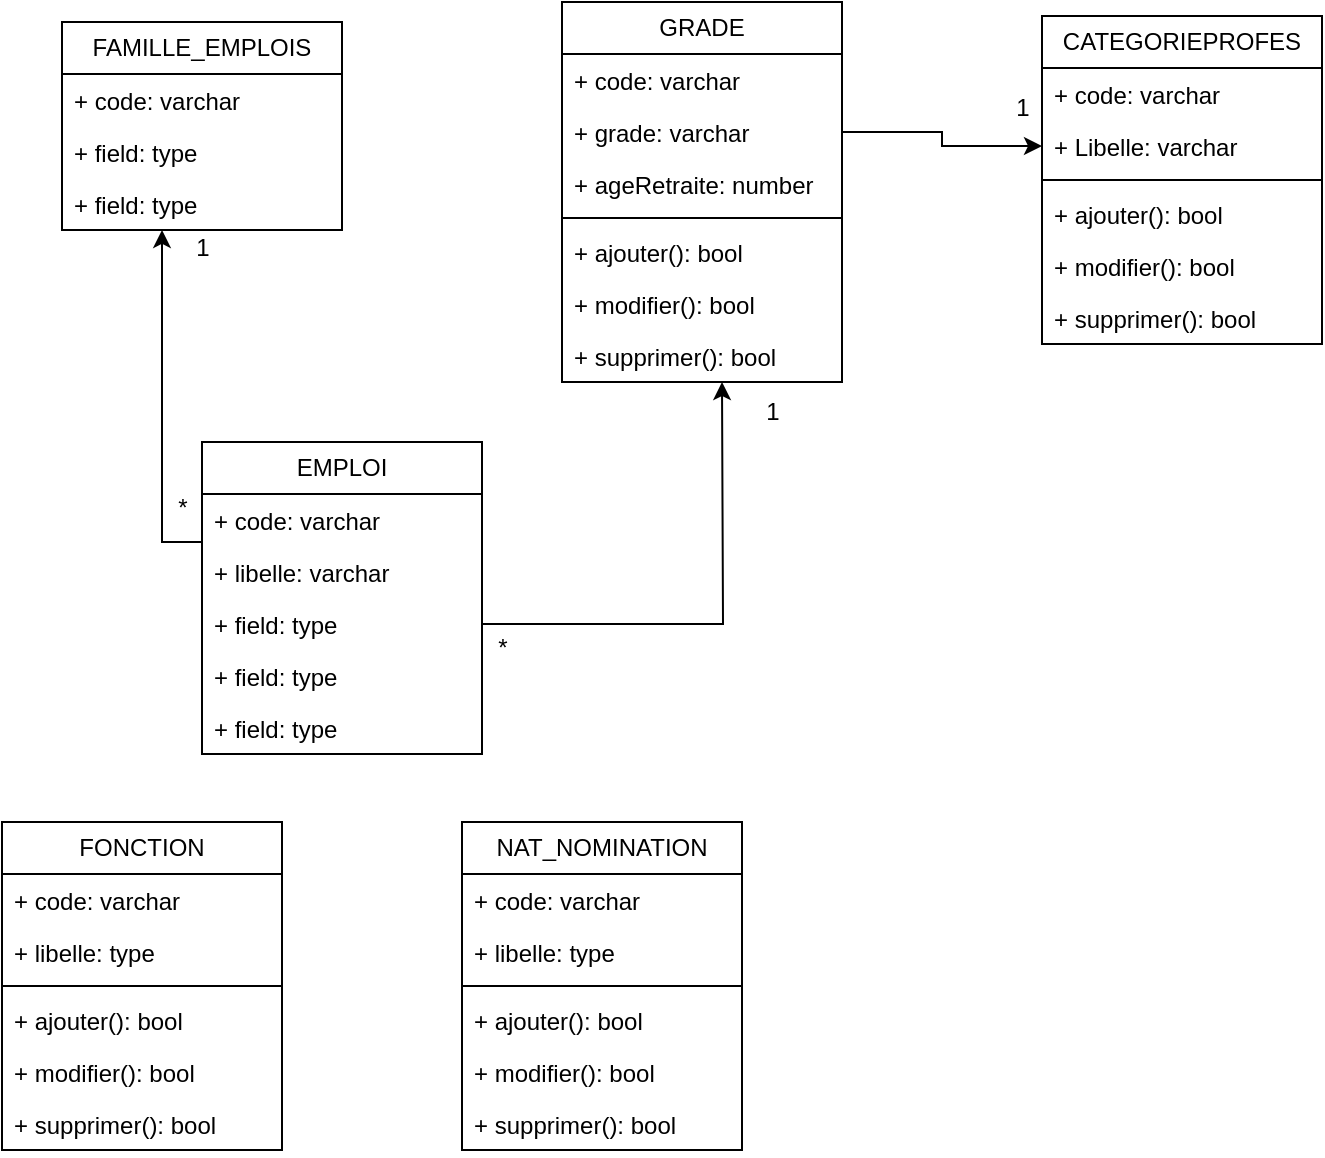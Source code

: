 <mxfile version="24.7.7">
  <diagram name="Page-1" id="GAKiG0tIDwImzUOJClkR">
    <mxGraphModel dx="1114" dy="566" grid="1" gridSize="10" guides="1" tooltips="1" connect="1" arrows="1" fold="1" page="1" pageScale="1" pageWidth="827" pageHeight="1169" math="0" shadow="0">
      <root>
        <mxCell id="0" />
        <mxCell id="1" parent="0" />
        <mxCell id="Q8HRchZFPfpaGSbJ_71--1" value="FAMILLE_EMPLOIS" style="swimlane;fontStyle=0;childLayout=stackLayout;horizontal=1;startSize=26;fillColor=none;horizontalStack=0;resizeParent=1;resizeParentMax=0;resizeLast=0;collapsible=1;marginBottom=0;whiteSpace=wrap;html=1;" vertex="1" parent="1">
          <mxGeometry x="110" y="90" width="140" height="104" as="geometry" />
        </mxCell>
        <mxCell id="Q8HRchZFPfpaGSbJ_71--2" value="+ code: varchar" style="text;strokeColor=none;fillColor=none;align=left;verticalAlign=top;spacingLeft=4;spacingRight=4;overflow=hidden;rotatable=0;points=[[0,0.5],[1,0.5]];portConstraint=eastwest;whiteSpace=wrap;html=1;" vertex="1" parent="Q8HRchZFPfpaGSbJ_71--1">
          <mxGeometry y="26" width="140" height="26" as="geometry" />
        </mxCell>
        <mxCell id="Q8HRchZFPfpaGSbJ_71--3" value="+ field: type" style="text;strokeColor=none;fillColor=none;align=left;verticalAlign=top;spacingLeft=4;spacingRight=4;overflow=hidden;rotatable=0;points=[[0,0.5],[1,0.5]];portConstraint=eastwest;whiteSpace=wrap;html=1;" vertex="1" parent="Q8HRchZFPfpaGSbJ_71--1">
          <mxGeometry y="52" width="140" height="26" as="geometry" />
        </mxCell>
        <mxCell id="Q8HRchZFPfpaGSbJ_71--4" value="+ field: type" style="text;strokeColor=none;fillColor=none;align=left;verticalAlign=top;spacingLeft=4;spacingRight=4;overflow=hidden;rotatable=0;points=[[0,0.5],[1,0.5]];portConstraint=eastwest;whiteSpace=wrap;html=1;" vertex="1" parent="Q8HRchZFPfpaGSbJ_71--1">
          <mxGeometry y="78" width="140" height="26" as="geometry" />
        </mxCell>
        <mxCell id="Q8HRchZFPfpaGSbJ_71--5" value="GRADE" style="swimlane;fontStyle=0;childLayout=stackLayout;horizontal=1;startSize=26;fillColor=none;horizontalStack=0;resizeParent=1;resizeParentMax=0;resizeLast=0;collapsible=1;marginBottom=0;whiteSpace=wrap;html=1;" vertex="1" parent="1">
          <mxGeometry x="360" y="80" width="140" height="190" as="geometry" />
        </mxCell>
        <mxCell id="Q8HRchZFPfpaGSbJ_71--6" value="+ code: varchar" style="text;strokeColor=none;fillColor=none;align=left;verticalAlign=top;spacingLeft=4;spacingRight=4;overflow=hidden;rotatable=0;points=[[0,0.5],[1,0.5]];portConstraint=eastwest;whiteSpace=wrap;html=1;" vertex="1" parent="Q8HRchZFPfpaGSbJ_71--5">
          <mxGeometry y="26" width="140" height="26" as="geometry" />
        </mxCell>
        <mxCell id="Q8HRchZFPfpaGSbJ_71--7" value="+ grade: varchar" style="text;strokeColor=none;fillColor=none;align=left;verticalAlign=top;spacingLeft=4;spacingRight=4;overflow=hidden;rotatable=0;points=[[0,0.5],[1,0.5]];portConstraint=eastwest;whiteSpace=wrap;html=1;" vertex="1" parent="Q8HRchZFPfpaGSbJ_71--5">
          <mxGeometry y="52" width="140" height="26" as="geometry" />
        </mxCell>
        <mxCell id="Q8HRchZFPfpaGSbJ_71--21" value="+ ageRetraite: number" style="text;strokeColor=none;fillColor=none;align=left;verticalAlign=top;spacingLeft=4;spacingRight=4;overflow=hidden;rotatable=0;points=[[0,0.5],[1,0.5]];portConstraint=eastwest;whiteSpace=wrap;html=1;" vertex="1" parent="Q8HRchZFPfpaGSbJ_71--5">
          <mxGeometry y="78" width="140" height="26" as="geometry" />
        </mxCell>
        <mxCell id="Q8HRchZFPfpaGSbJ_71--28" value="" style="line;strokeWidth=1;fillColor=none;align=left;verticalAlign=middle;spacingTop=-1;spacingLeft=3;spacingRight=3;rotatable=0;labelPosition=right;points=[];portConstraint=eastwest;strokeColor=inherit;" vertex="1" parent="Q8HRchZFPfpaGSbJ_71--5">
          <mxGeometry y="104" width="140" height="8" as="geometry" />
        </mxCell>
        <mxCell id="Q8HRchZFPfpaGSbJ_71--32" value="+ ajouter(): bool" style="text;strokeColor=none;fillColor=none;align=left;verticalAlign=top;spacingLeft=4;spacingRight=4;overflow=hidden;rotatable=0;points=[[0,0.5],[1,0.5]];portConstraint=eastwest;whiteSpace=wrap;html=1;" vertex="1" parent="Q8HRchZFPfpaGSbJ_71--5">
          <mxGeometry y="112" width="140" height="26" as="geometry" />
        </mxCell>
        <mxCell id="Q8HRchZFPfpaGSbJ_71--33" value="+ modifier(): bool" style="text;strokeColor=none;fillColor=none;align=left;verticalAlign=top;spacingLeft=4;spacingRight=4;overflow=hidden;rotatable=0;points=[[0,0.5],[1,0.5]];portConstraint=eastwest;whiteSpace=wrap;html=1;" vertex="1" parent="Q8HRchZFPfpaGSbJ_71--5">
          <mxGeometry y="138" width="140" height="26" as="geometry" />
        </mxCell>
        <mxCell id="Q8HRchZFPfpaGSbJ_71--8" value="+ supprimer(): bool" style="text;strokeColor=none;fillColor=none;align=left;verticalAlign=top;spacingLeft=4;spacingRight=4;overflow=hidden;rotatable=0;points=[[0,0.5],[1,0.5]];portConstraint=eastwest;whiteSpace=wrap;html=1;" vertex="1" parent="Q8HRchZFPfpaGSbJ_71--5">
          <mxGeometry y="164" width="140" height="26" as="geometry" />
        </mxCell>
        <mxCell id="Q8HRchZFPfpaGSbJ_71--13" style="edgeStyle=orthogonalEdgeStyle;rounded=0;orthogonalLoop=1;jettySize=auto;html=1;entryX=0.214;entryY=0.923;entryDx=0;entryDy=0;entryPerimeter=0;exitX=0;exitY=-0.077;exitDx=0;exitDy=0;exitPerimeter=0;" edge="1" parent="1" source="Q8HRchZFPfpaGSbJ_71--11">
          <mxGeometry relative="1" as="geometry">
            <mxPoint x="160.0" y="193.998" as="targetPoint" />
            <mxPoint x="270" y="304" as="sourcePoint" />
          </mxGeometry>
        </mxCell>
        <mxCell id="Q8HRchZFPfpaGSbJ_71--9" value="EMPLOI" style="swimlane;fontStyle=0;childLayout=stackLayout;horizontal=1;startSize=26;fillColor=none;horizontalStack=0;resizeParent=1;resizeParentMax=0;resizeLast=0;collapsible=1;marginBottom=0;whiteSpace=wrap;html=1;" vertex="1" parent="1">
          <mxGeometry x="180" y="300" width="140" height="156" as="geometry" />
        </mxCell>
        <mxCell id="Q8HRchZFPfpaGSbJ_71--10" value="+ code: varchar" style="text;strokeColor=none;fillColor=none;align=left;verticalAlign=top;spacingLeft=4;spacingRight=4;overflow=hidden;rotatable=0;points=[[0,0.5],[1,0.5]];portConstraint=eastwest;whiteSpace=wrap;html=1;" vertex="1" parent="Q8HRchZFPfpaGSbJ_71--9">
          <mxGeometry y="26" width="140" height="26" as="geometry" />
        </mxCell>
        <mxCell id="Q8HRchZFPfpaGSbJ_71--11" value="+ libelle: varchar" style="text;strokeColor=none;fillColor=none;align=left;verticalAlign=top;spacingLeft=4;spacingRight=4;overflow=hidden;rotatable=0;points=[[0,0.5],[1,0.5]];portConstraint=eastwest;whiteSpace=wrap;html=1;" vertex="1" parent="Q8HRchZFPfpaGSbJ_71--9">
          <mxGeometry y="52" width="140" height="26" as="geometry" />
        </mxCell>
        <mxCell id="Q8HRchZFPfpaGSbJ_71--34" style="edgeStyle=orthogonalEdgeStyle;rounded=0;orthogonalLoop=1;jettySize=auto;html=1;" edge="1" parent="Q8HRchZFPfpaGSbJ_71--9" source="Q8HRchZFPfpaGSbJ_71--18">
          <mxGeometry relative="1" as="geometry">
            <mxPoint x="260" y="-30" as="targetPoint" />
          </mxGeometry>
        </mxCell>
        <mxCell id="Q8HRchZFPfpaGSbJ_71--18" value="+ field: type" style="text;strokeColor=none;fillColor=none;align=left;verticalAlign=top;spacingLeft=4;spacingRight=4;overflow=hidden;rotatable=0;points=[[0,0.5],[1,0.5]];portConstraint=eastwest;whiteSpace=wrap;html=1;" vertex="1" parent="Q8HRchZFPfpaGSbJ_71--9">
          <mxGeometry y="78" width="140" height="26" as="geometry" />
        </mxCell>
        <mxCell id="Q8HRchZFPfpaGSbJ_71--17" value="+ field: type" style="text;strokeColor=none;fillColor=none;align=left;verticalAlign=top;spacingLeft=4;spacingRight=4;overflow=hidden;rotatable=0;points=[[0,0.5],[1,0.5]];portConstraint=eastwest;whiteSpace=wrap;html=1;" vertex="1" parent="Q8HRchZFPfpaGSbJ_71--9">
          <mxGeometry y="104" width="140" height="26" as="geometry" />
        </mxCell>
        <mxCell id="Q8HRchZFPfpaGSbJ_71--12" value="+ field: type" style="text;strokeColor=none;fillColor=none;align=left;verticalAlign=top;spacingLeft=4;spacingRight=4;overflow=hidden;rotatable=0;points=[[0,0.5],[1,0.5]];portConstraint=eastwest;whiteSpace=wrap;html=1;" vertex="1" parent="Q8HRchZFPfpaGSbJ_71--9">
          <mxGeometry y="130" width="140" height="26" as="geometry" />
        </mxCell>
        <mxCell id="Q8HRchZFPfpaGSbJ_71--14" value="1" style="text;html=1;align=center;verticalAlign=middle;resizable=0;points=[];autosize=1;strokeColor=none;fillColor=none;" vertex="1" parent="1">
          <mxGeometry x="165" y="188" width="30" height="30" as="geometry" />
        </mxCell>
        <mxCell id="Q8HRchZFPfpaGSbJ_71--20" value="1" style="text;html=1;align=center;verticalAlign=middle;resizable=0;points=[];autosize=1;strokeColor=none;fillColor=none;" vertex="1" parent="1">
          <mxGeometry x="450" y="270" width="30" height="30" as="geometry" />
        </mxCell>
        <mxCell id="Q8HRchZFPfpaGSbJ_71--22" value="CATEGORIEPROFES" style="swimlane;fontStyle=0;childLayout=stackLayout;horizontal=1;startSize=26;fillColor=none;horizontalStack=0;resizeParent=1;resizeParentMax=0;resizeLast=0;collapsible=1;marginBottom=0;whiteSpace=wrap;html=1;" vertex="1" parent="1">
          <mxGeometry x="600" y="87" width="140" height="164" as="geometry" />
        </mxCell>
        <mxCell id="Q8HRchZFPfpaGSbJ_71--23" value="+ code: varchar" style="text;strokeColor=none;fillColor=none;align=left;verticalAlign=top;spacingLeft=4;spacingRight=4;overflow=hidden;rotatable=0;points=[[0,0.5],[1,0.5]];portConstraint=eastwest;whiteSpace=wrap;html=1;" vertex="1" parent="Q8HRchZFPfpaGSbJ_71--22">
          <mxGeometry y="26" width="140" height="26" as="geometry" />
        </mxCell>
        <mxCell id="Q8HRchZFPfpaGSbJ_71--24" value="+ Libelle: varchar" style="text;strokeColor=none;fillColor=none;align=left;verticalAlign=top;spacingLeft=4;spacingRight=4;overflow=hidden;rotatable=0;points=[[0,0.5],[1,0.5]];portConstraint=eastwest;whiteSpace=wrap;html=1;" vertex="1" parent="Q8HRchZFPfpaGSbJ_71--22">
          <mxGeometry y="52" width="140" height="26" as="geometry" />
        </mxCell>
        <mxCell id="Q8HRchZFPfpaGSbJ_71--29" value="" style="line;strokeWidth=1;fillColor=none;align=left;verticalAlign=middle;spacingTop=-1;spacingLeft=3;spacingRight=3;rotatable=0;labelPosition=right;points=[];portConstraint=eastwest;strokeColor=inherit;" vertex="1" parent="Q8HRchZFPfpaGSbJ_71--22">
          <mxGeometry y="78" width="140" height="8" as="geometry" />
        </mxCell>
        <mxCell id="Q8HRchZFPfpaGSbJ_71--30" value="+ ajouter(): bool" style="text;strokeColor=none;fillColor=none;align=left;verticalAlign=top;spacingLeft=4;spacingRight=4;overflow=hidden;rotatable=0;points=[[0,0.5],[1,0.5]];portConstraint=eastwest;whiteSpace=wrap;html=1;" vertex="1" parent="Q8HRchZFPfpaGSbJ_71--22">
          <mxGeometry y="86" width="140" height="26" as="geometry" />
        </mxCell>
        <mxCell id="Q8HRchZFPfpaGSbJ_71--31" value="+ modifier(): bool" style="text;strokeColor=none;fillColor=none;align=left;verticalAlign=top;spacingLeft=4;spacingRight=4;overflow=hidden;rotatable=0;points=[[0,0.5],[1,0.5]];portConstraint=eastwest;whiteSpace=wrap;html=1;" vertex="1" parent="Q8HRchZFPfpaGSbJ_71--22">
          <mxGeometry y="112" width="140" height="26" as="geometry" />
        </mxCell>
        <mxCell id="Q8HRchZFPfpaGSbJ_71--25" value="+ supprimer(): bool" style="text;strokeColor=none;fillColor=none;align=left;verticalAlign=top;spacingLeft=4;spacingRight=4;overflow=hidden;rotatable=0;points=[[0,0.5],[1,0.5]];portConstraint=eastwest;whiteSpace=wrap;html=1;" vertex="1" parent="Q8HRchZFPfpaGSbJ_71--22">
          <mxGeometry y="138" width="140" height="26" as="geometry" />
        </mxCell>
        <mxCell id="Q8HRchZFPfpaGSbJ_71--26" style="edgeStyle=orthogonalEdgeStyle;rounded=0;orthogonalLoop=1;jettySize=auto;html=1;entryX=0;entryY=0.5;entryDx=0;entryDy=0;" edge="1" parent="1" source="Q8HRchZFPfpaGSbJ_71--7" target="Q8HRchZFPfpaGSbJ_71--24">
          <mxGeometry relative="1" as="geometry" />
        </mxCell>
        <mxCell id="Q8HRchZFPfpaGSbJ_71--27" value="1" style="text;html=1;align=center;verticalAlign=middle;resizable=0;points=[];autosize=1;strokeColor=none;fillColor=none;" vertex="1" parent="1">
          <mxGeometry x="575" y="118" width="30" height="30" as="geometry" />
        </mxCell>
        <mxCell id="Q8HRchZFPfpaGSbJ_71--35" value="*" style="text;html=1;align=center;verticalAlign=middle;resizable=0;points=[];autosize=1;strokeColor=none;fillColor=none;" vertex="1" parent="1">
          <mxGeometry x="315" y="388" width="30" height="30" as="geometry" />
        </mxCell>
        <mxCell id="Q8HRchZFPfpaGSbJ_71--36" value="*" style="text;html=1;align=center;verticalAlign=middle;resizable=0;points=[];autosize=1;strokeColor=none;fillColor=none;" vertex="1" parent="1">
          <mxGeometry x="155" y="318" width="30" height="30" as="geometry" />
        </mxCell>
        <mxCell id="Q8HRchZFPfpaGSbJ_71--37" value="FONCTION" style="swimlane;fontStyle=0;childLayout=stackLayout;horizontal=1;startSize=26;fillColor=none;horizontalStack=0;resizeParent=1;resizeParentMax=0;resizeLast=0;collapsible=1;marginBottom=0;whiteSpace=wrap;html=1;" vertex="1" parent="1">
          <mxGeometry x="80" y="490" width="140" height="164" as="geometry" />
        </mxCell>
        <mxCell id="Q8HRchZFPfpaGSbJ_71--38" value="+ code: varchar" style="text;strokeColor=none;fillColor=none;align=left;verticalAlign=top;spacingLeft=4;spacingRight=4;overflow=hidden;rotatable=0;points=[[0,0.5],[1,0.5]];portConstraint=eastwest;whiteSpace=wrap;html=1;" vertex="1" parent="Q8HRchZFPfpaGSbJ_71--37">
          <mxGeometry y="26" width="140" height="26" as="geometry" />
        </mxCell>
        <mxCell id="Q8HRchZFPfpaGSbJ_71--39" value="+ libelle: type" style="text;strokeColor=none;fillColor=none;align=left;verticalAlign=top;spacingLeft=4;spacingRight=4;overflow=hidden;rotatable=0;points=[[0,0.5],[1,0.5]];portConstraint=eastwest;whiteSpace=wrap;html=1;" vertex="1" parent="Q8HRchZFPfpaGSbJ_71--37">
          <mxGeometry y="52" width="140" height="26" as="geometry" />
        </mxCell>
        <mxCell id="Q8HRchZFPfpaGSbJ_71--41" value="" style="line;strokeWidth=1;fillColor=none;align=left;verticalAlign=middle;spacingTop=-1;spacingLeft=3;spacingRight=3;rotatable=0;labelPosition=right;points=[];portConstraint=eastwest;strokeColor=inherit;" vertex="1" parent="Q8HRchZFPfpaGSbJ_71--37">
          <mxGeometry y="78" width="140" height="8" as="geometry" />
        </mxCell>
        <mxCell id="Q8HRchZFPfpaGSbJ_71--40" value="+ ajouter(): bool" style="text;strokeColor=none;fillColor=none;align=left;verticalAlign=top;spacingLeft=4;spacingRight=4;overflow=hidden;rotatable=0;points=[[0,0.5],[1,0.5]];portConstraint=eastwest;whiteSpace=wrap;html=1;" vertex="1" parent="Q8HRchZFPfpaGSbJ_71--37">
          <mxGeometry y="86" width="140" height="26" as="geometry" />
        </mxCell>
        <mxCell id="Q8HRchZFPfpaGSbJ_71--43" value="+ modifier(): bool" style="text;strokeColor=none;fillColor=none;align=left;verticalAlign=top;spacingLeft=4;spacingRight=4;overflow=hidden;rotatable=0;points=[[0,0.5],[1,0.5]];portConstraint=eastwest;whiteSpace=wrap;html=1;" vertex="1" parent="Q8HRchZFPfpaGSbJ_71--37">
          <mxGeometry y="112" width="140" height="26" as="geometry" />
        </mxCell>
        <mxCell id="Q8HRchZFPfpaGSbJ_71--42" value="+ supprimer(): bool" style="text;strokeColor=none;fillColor=none;align=left;verticalAlign=top;spacingLeft=4;spacingRight=4;overflow=hidden;rotatable=0;points=[[0,0.5],[1,0.5]];portConstraint=eastwest;whiteSpace=wrap;html=1;" vertex="1" parent="Q8HRchZFPfpaGSbJ_71--37">
          <mxGeometry y="138" width="140" height="26" as="geometry" />
        </mxCell>
        <mxCell id="Q8HRchZFPfpaGSbJ_71--44" value="NAT_NOMINATION" style="swimlane;fontStyle=0;childLayout=stackLayout;horizontal=1;startSize=26;fillColor=none;horizontalStack=0;resizeParent=1;resizeParentMax=0;resizeLast=0;collapsible=1;marginBottom=0;whiteSpace=wrap;html=1;" vertex="1" parent="1">
          <mxGeometry x="310" y="490" width="140" height="164" as="geometry" />
        </mxCell>
        <mxCell id="Q8HRchZFPfpaGSbJ_71--45" value="+ code: varchar" style="text;strokeColor=none;fillColor=none;align=left;verticalAlign=top;spacingLeft=4;spacingRight=4;overflow=hidden;rotatable=0;points=[[0,0.5],[1,0.5]];portConstraint=eastwest;whiteSpace=wrap;html=1;" vertex="1" parent="Q8HRchZFPfpaGSbJ_71--44">
          <mxGeometry y="26" width="140" height="26" as="geometry" />
        </mxCell>
        <mxCell id="Q8HRchZFPfpaGSbJ_71--46" value="+ libelle: type" style="text;strokeColor=none;fillColor=none;align=left;verticalAlign=top;spacingLeft=4;spacingRight=4;overflow=hidden;rotatable=0;points=[[0,0.5],[1,0.5]];portConstraint=eastwest;whiteSpace=wrap;html=1;" vertex="1" parent="Q8HRchZFPfpaGSbJ_71--44">
          <mxGeometry y="52" width="140" height="26" as="geometry" />
        </mxCell>
        <mxCell id="Q8HRchZFPfpaGSbJ_71--47" value="" style="line;strokeWidth=1;fillColor=none;align=left;verticalAlign=middle;spacingTop=-1;spacingLeft=3;spacingRight=3;rotatable=0;labelPosition=right;points=[];portConstraint=eastwest;strokeColor=inherit;" vertex="1" parent="Q8HRchZFPfpaGSbJ_71--44">
          <mxGeometry y="78" width="140" height="8" as="geometry" />
        </mxCell>
        <mxCell id="Q8HRchZFPfpaGSbJ_71--48" value="+ ajouter(): bool" style="text;strokeColor=none;fillColor=none;align=left;verticalAlign=top;spacingLeft=4;spacingRight=4;overflow=hidden;rotatable=0;points=[[0,0.5],[1,0.5]];portConstraint=eastwest;whiteSpace=wrap;html=1;" vertex="1" parent="Q8HRchZFPfpaGSbJ_71--44">
          <mxGeometry y="86" width="140" height="26" as="geometry" />
        </mxCell>
        <mxCell id="Q8HRchZFPfpaGSbJ_71--49" value="+ modifier(): bool" style="text;strokeColor=none;fillColor=none;align=left;verticalAlign=top;spacingLeft=4;spacingRight=4;overflow=hidden;rotatable=0;points=[[0,0.5],[1,0.5]];portConstraint=eastwest;whiteSpace=wrap;html=1;" vertex="1" parent="Q8HRchZFPfpaGSbJ_71--44">
          <mxGeometry y="112" width="140" height="26" as="geometry" />
        </mxCell>
        <mxCell id="Q8HRchZFPfpaGSbJ_71--50" value="+ supprimer(): bool" style="text;strokeColor=none;fillColor=none;align=left;verticalAlign=top;spacingLeft=4;spacingRight=4;overflow=hidden;rotatable=0;points=[[0,0.5],[1,0.5]];portConstraint=eastwest;whiteSpace=wrap;html=1;" vertex="1" parent="Q8HRchZFPfpaGSbJ_71--44">
          <mxGeometry y="138" width="140" height="26" as="geometry" />
        </mxCell>
      </root>
    </mxGraphModel>
  </diagram>
</mxfile>
